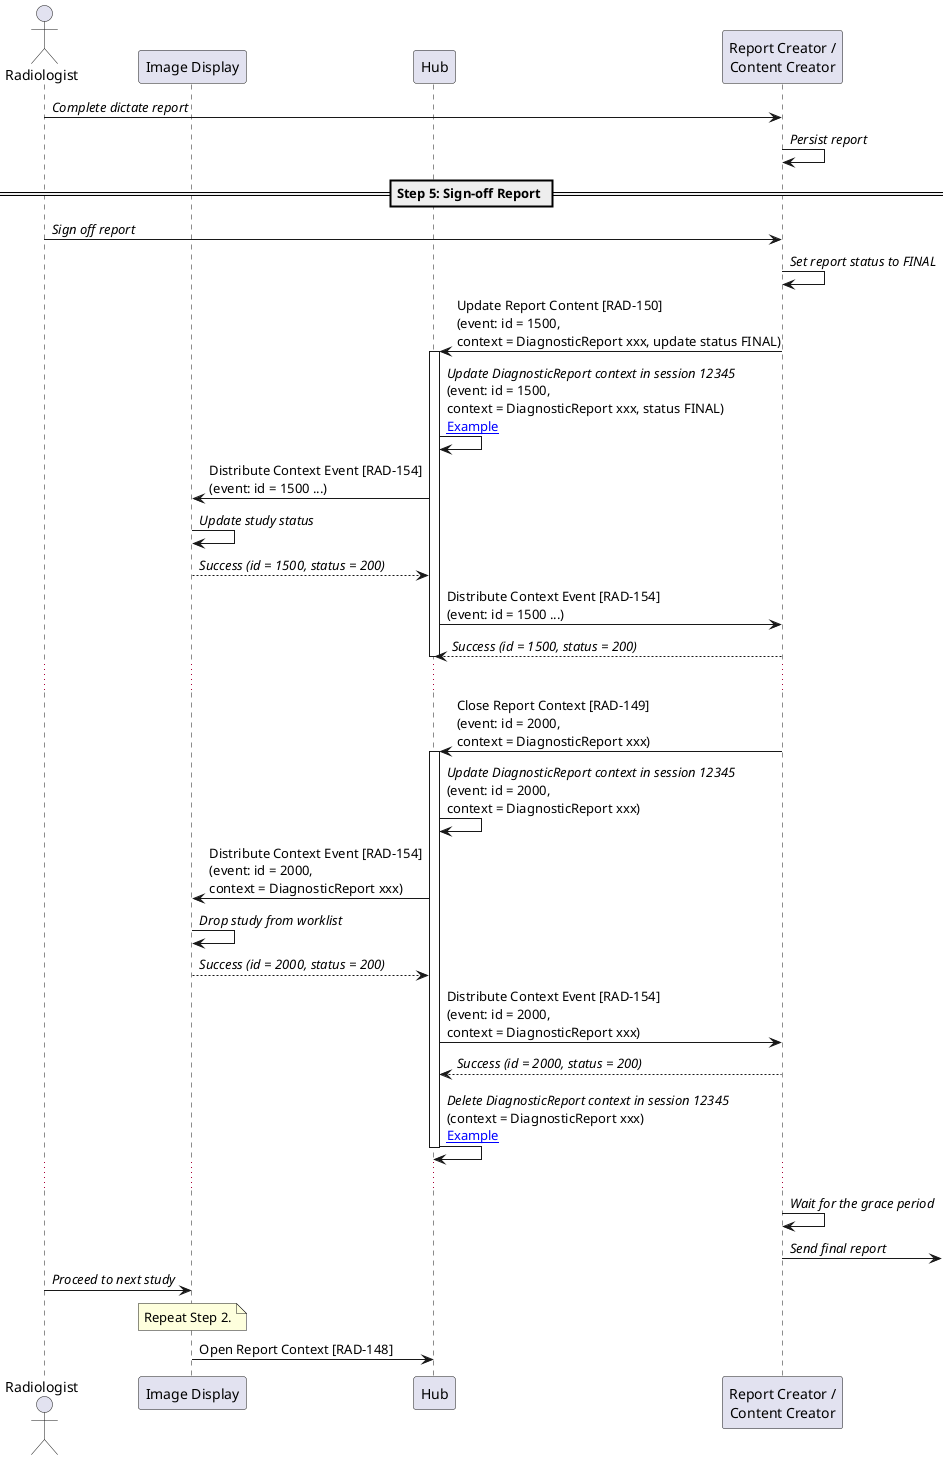 @startuml

actor Radiologist as User
participant "Image Display" as PACS
participant "Hub" as Hub
participant "Report Creator /\nContent Creator" as Report

User->Report: //Complete dictate report//
Report->Report: //Persist report//

== Step 5: Sign-off Report ==

User->Report: //Sign off report//
Report->Report: //Set report status to FINAL//

Report->Hub: Update Report Content [RAD-150]\n(event: id = 1500,\ncontext = DiagnosticReport xxx, update status FINAL)
activate Hub

Hub->Hub: //Update DiagnosticReport context in session 12345//\n(event: id = 1500,\ncontext = DiagnosticReport xxx, status FINAL)\n[[update_report_status.html#available-context-and-content-in-hub Example]]

Hub->PACS: Distribute Context Event [RAD-154]\n(event: id = 1500 ...)
PACS->PACS: //Update study status//
PACS-->Hub: //Success (id = 1500, status = 200)//
Hub->Report: Distribute Context Event [RAD-154]\n(event: id = 1500 ...)
Report-->Hub: //Success (id = 1500, status = 200)//
deactivate Hub

...

Report->Hub: Close Report Context [RAD-149]\n(event: id = 2000,\ncontext = DiagnosticReport xxx)
activate Hub

Hub->Hub: //Update DiagnosticReport context in session 12345//\n(event: id = 2000,\ncontext = DiagnosticReport xxx)

Hub->PACS: Distribute Context Event [RAD-154]\n(event: id = 2000,\ncontext = DiagnosticReport xxx)
PACS->PACS: //Drop study from worklist//
PACS-->Hub: //Success (id = 2000, status = 200)//
Hub->Report: Distribute Context Event [RAD-154]\n(event: id = 2000,\ncontext = DiagnosticReport xxx)
Report-->Hub: //Success (id = 2000, status = 200)//

Hub->Hub: //Delete DiagnosticReport context in session 12345//\n(context = DiagnosticReport xxx)\n[[close_study_after_signoff.html#available-context-and-content-in-hub Example]]
deactivate Hub

...
Report->Report: //Wait for the grace period//
Report->: //Send final report//

User->PACS: //Proceed to next study//

note over PACS
Repeat Step 2.
end note
PACS->Hub: Open Report Context [RAD-148]

@enduml
